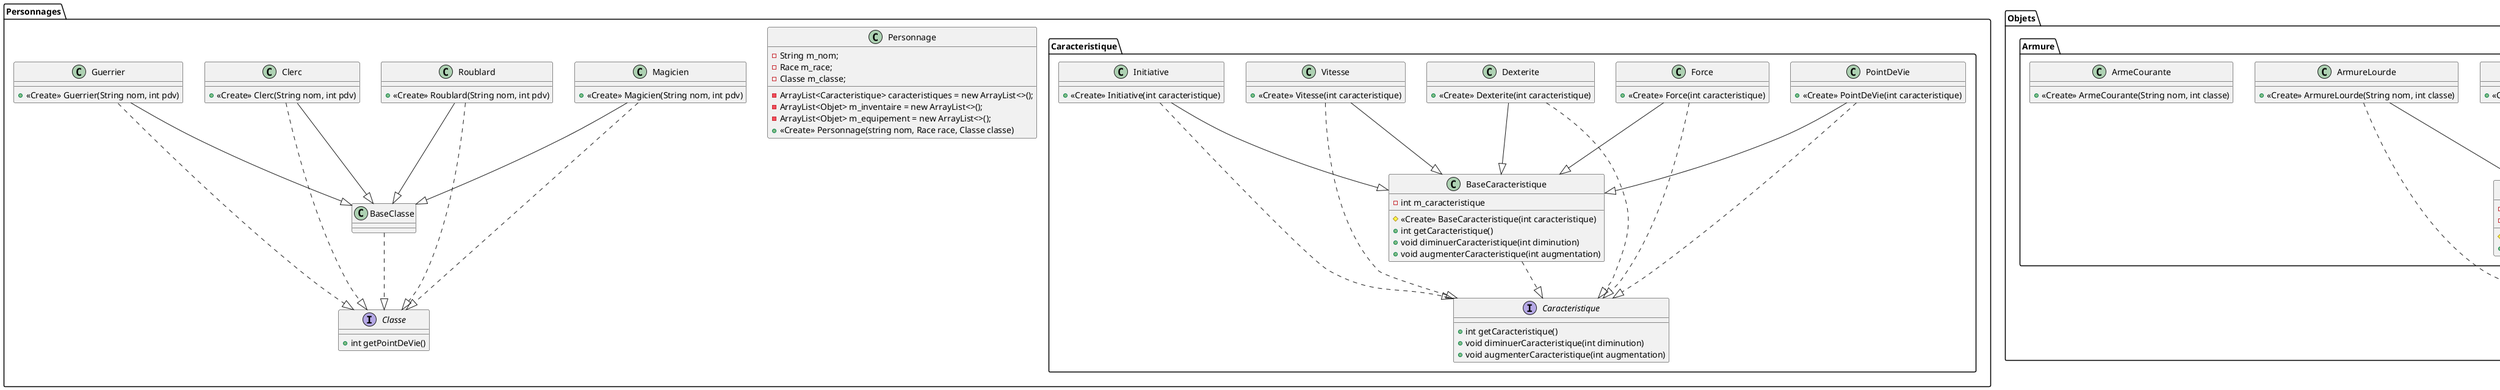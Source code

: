 @startuml
'https://plantuml.com/class-diagram

package "Personnages" {
    class Personnage {
        - String m_nom;
        - Race m_race;
        - Classe m_classe;
        - ArrayList<Caracteristique> caracteristiques = new ArrayList<>();
        - ArrayList<Objet> m_inventaire = new ArrayList<>();
        - ArrayList<Objet> m_equipement = new ArrayList<>();
        +«Create» Personnage(string nom, Race race, Classe classe)
    }

    interface Classe {
      + int getPointDeVie()
    }

    class Clerc {
    +«Create» Clerc(String nom, int pdv)
    }
    class Guerrier {
    +«Create» Guerrier(String nom, int pdv)
    }
    class Magicien {
    +«Create» Magicien(String nom, int pdv)
    }
    class Roublard {
    +«Create» Roublard(String nom, int pdv)
    }

    BaseClasse ..|> Classe

    Clerc --|> BaseClasse
    Clerc ..|> Classe

    Guerrier --|> BaseClasse
    Guerrier ..|> Classe

    Magicien --|> BaseClasse
    Magicien ..|> Classe

    Roublard --|> BaseClasse
    Roublard ..|> Classe

    package "Caracteristique" {
        interface Caracteristique {
          + int getCaracteristique()
          + void diminuerCaracteristique(int diminution)
          + void augmenterCaracteristique(int augmentation)
        }

        class BaseCaracteristique {
          - int m_caracteristique
          #«Create» BaseCaracteristique(int caracteristique)
          + int getCaracteristique()
          + void diminuerCaracteristique(int diminution)
          + void augmenterCaracteristique(int augmentation)
        }

        class PointDeVie {
        +«Create» PointDeVie(int caracteristique)
        }
        class Force {
        +«Create» Force(int caracteristique)
        }
        class Dexterite {
        +«Create» Dexterite(int caracteristique)
        }
        class Vitesse {
        +«Create» Vitesse(int caracteristique)
        }
        class Initiative {
        +«Create» Initiative(int caracteristique)
        }

        PointDeVie --|> BaseCaracteristique
        Force --|> BaseCaracteristique
        Dexterite --|> BaseCaracteristique
        Vitesse --|> BaseCaracteristique
        Initiative --|> BaseCaracteristique

        PointDeVie ..|> Caracteristique
        Force ..|> Caracteristique
        Dexterite ..|> Caracteristique
        Vitesse ..|> Caracteristique
        Initiative ..|> Caracteristique

        BaseCaracteristique ..|> Caracteristique

    }

}

package Objets {
    interface Objet {
      + String getNom()
    }

    package Arme {
        class Arme {
        - String m_nom;
        - int m_porte;
        #«Create» Arme(String nom, int porte)
        + int getPorte()
        }
        Arme ..|> Objet

        class ArmeGuerre {
        +«Create» ArmeGuerre(String nom, int classe)
        }
        class ArmeDistance {
        +«Create» ArmeDistance(String nom, int classe)
        }

        ArmeCourante --|> Arme
        ArmeCourante ..|> Objet
        ArmeGuerre --|> Arme
        ArmeGuerre ..|> Objet
        ArmeDistance --|> Arme
        ArmeDistance ..|> Objet
    }
    package Armure {
        class Armure {
        - String m_nom;
        - int m_classe;
        #«Create» Armure(String nom, int classe)
        + int getClasse()
        }
        Armure ..|> Objet

        class ArmureLegere {
        +«Create» ArmureLegere(String nom, int classe)
        }
        class ArmureLourde {
        +«Create» ArmureLourde(String nom, int classe)
        }
        class ArmeCourante {
        +«Create» ArmeCourante(String nom, int classe)
        }

        ArmureLegere --|> Armure
        ArmureLegere ..|> Objet
        ArmureLourde --|> Armure
        ArmureLourde ..|> Objet
    }
}

@enduml